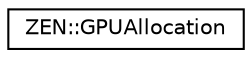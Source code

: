 digraph "Graphical Class Hierarchy"
{
 // LATEX_PDF_SIZE
  edge [fontname="Helvetica",fontsize="10",labelfontname="Helvetica",labelfontsize="10"];
  node [fontname="Helvetica",fontsize="10",shape=record];
  rankdir="LR";
  Node0 [label="ZEN::GPUAllocation",height=0.2,width=0.4,color="black", fillcolor="white", style="filled",URL="$structZEN_1_1GPUAllocation.html",tooltip=" "];
}
